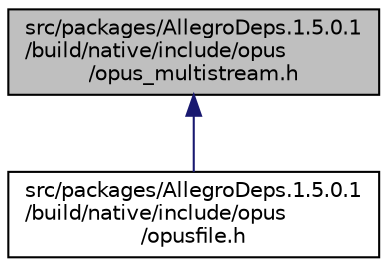 digraph "src/packages/AllegroDeps.1.5.0.1/build/native/include/opus/opus_multistream.h"
{
  edge [fontname="Helvetica",fontsize="10",labelfontname="Helvetica",labelfontsize="10"];
  node [fontname="Helvetica",fontsize="10",shape=record];
  Node4 [label="src/packages/AllegroDeps.1.5.0.1\l/build/native/include/opus\l/opus_multistream.h",height=0.2,width=0.4,color="black", fillcolor="grey75", style="filled", fontcolor="black"];
  Node4 -> Node5 [dir="back",color="midnightblue",fontsize="10",style="solid"];
  Node5 [label="src/packages/AllegroDeps.1.5.0.1\l/build/native/include/opus\l/opusfile.h",height=0.2,width=0.4,color="black", fillcolor="white", style="filled",URL="$opusfile_8h.html"];
}
